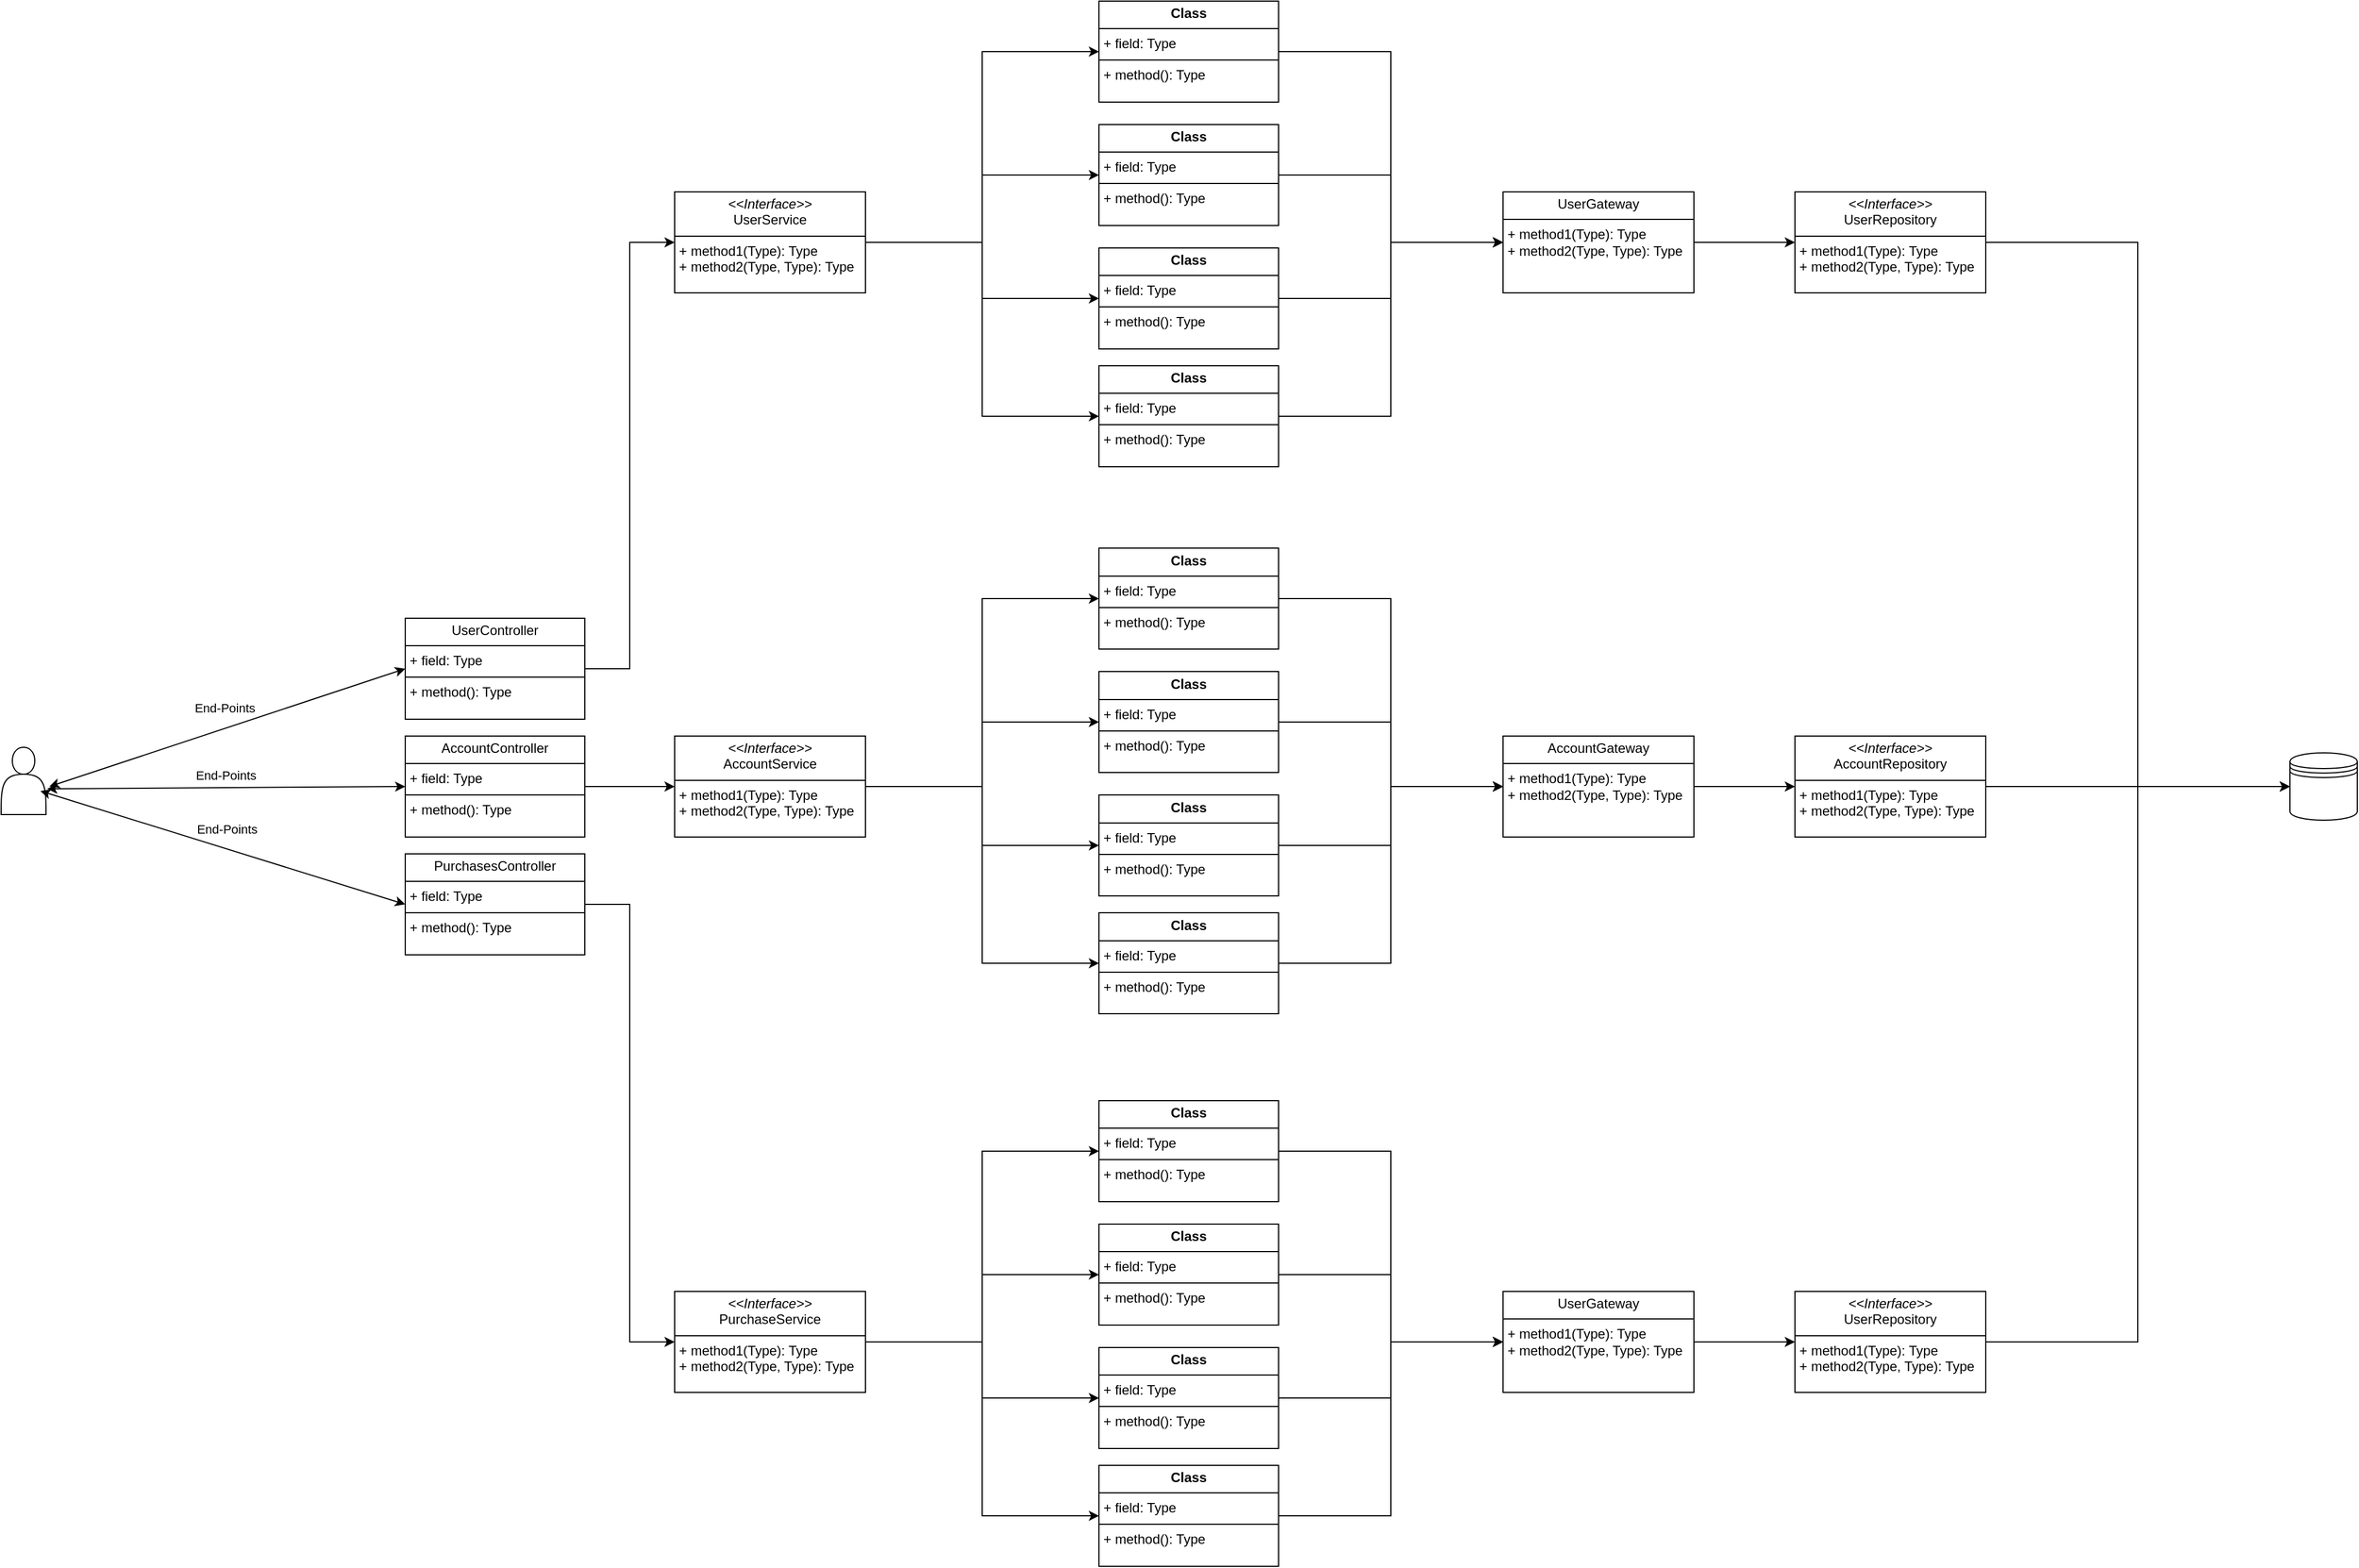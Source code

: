 <mxfile version="28.0.6">
  <diagram name="Página-1" id="bqIb-qak7_S7RW4P4oYj">
    <mxGraphModel dx="3420" dy="1544" grid="1" gridSize="10" guides="1" tooltips="1" connect="1" arrows="1" fold="1" page="1" pageScale="1" pageWidth="827" pageHeight="1169" math="0" shadow="0">
      <root>
        <mxCell id="0" />
        <mxCell id="1" parent="0" />
        <mxCell id="ysZATj4AKvBHmOA7IFUh-1" value="" style="shape=actor;whiteSpace=wrap;html=1;" vertex="1" parent="1">
          <mxGeometry x="-636" y="1125" width="40" height="60" as="geometry" />
        </mxCell>
        <mxCell id="ysZATj4AKvBHmOA7IFUh-3" value="" style="endArrow=classic;startArrow=classic;html=1;rounded=0;entryX=0;entryY=0.5;entryDx=0;entryDy=0;" edge="1" parent="1" target="ysZATj4AKvBHmOA7IFUh-32">
          <mxGeometry width="50" height="50" relative="1" as="geometry">
            <mxPoint x="-593" y="1160" as="sourcePoint" />
            <mxPoint x="-476" y="1160" as="targetPoint" />
          </mxGeometry>
        </mxCell>
        <mxCell id="ysZATj4AKvBHmOA7IFUh-10" value="End-Points" style="edgeLabel;html=1;align=center;verticalAlign=middle;resizable=0;points=[];" vertex="1" connectable="0" parent="ysZATj4AKvBHmOA7IFUh-3">
          <mxGeometry x="-0.128" y="-3" relative="1" as="geometry">
            <mxPoint x="17" y="-27" as="offset" />
          </mxGeometry>
        </mxCell>
        <mxCell id="ysZATj4AKvBHmOA7IFUh-21" value="" style="edgeStyle=orthogonalEdgeStyle;rounded=0;orthogonalLoop=1;jettySize=auto;html=1;entryX=0;entryY=0.5;entryDx=0;entryDy=0;exitX=1;exitY=0.5;exitDx=0;exitDy=0;" edge="1" parent="1" source="ysZATj4AKvBHmOA7IFUh-34" target="ysZATj4AKvBHmOA7IFUh-31">
          <mxGeometry relative="1" as="geometry">
            <mxPoint x="-122" y="1240" as="sourcePoint" />
            <mxPoint x="34" y="1380" as="targetPoint" />
          </mxGeometry>
        </mxCell>
        <mxCell id="ysZATj4AKvBHmOA7IFUh-56" style="edgeStyle=orthogonalEdgeStyle;rounded=0;orthogonalLoop=1;jettySize=auto;html=1;entryX=0;entryY=0.5;entryDx=0;entryDy=0;" edge="1" parent="1" source="ysZATj4AKvBHmOA7IFUh-26" target="ysZATj4AKvBHmOA7IFUh-42">
          <mxGeometry relative="1" as="geometry" />
        </mxCell>
        <mxCell id="ysZATj4AKvBHmOA7IFUh-57" style="edgeStyle=orthogonalEdgeStyle;rounded=0;orthogonalLoop=1;jettySize=auto;html=1;entryX=0;entryY=0.5;entryDx=0;entryDy=0;" edge="1" parent="1" source="ysZATj4AKvBHmOA7IFUh-26" target="ysZATj4AKvBHmOA7IFUh-45">
          <mxGeometry relative="1" as="geometry" />
        </mxCell>
        <mxCell id="ysZATj4AKvBHmOA7IFUh-58" style="edgeStyle=orthogonalEdgeStyle;rounded=0;orthogonalLoop=1;jettySize=auto;html=1;entryX=0;entryY=0.5;entryDx=0;entryDy=0;" edge="1" parent="1" source="ysZATj4AKvBHmOA7IFUh-26" target="ysZATj4AKvBHmOA7IFUh-46">
          <mxGeometry relative="1" as="geometry" />
        </mxCell>
        <mxCell id="ysZATj4AKvBHmOA7IFUh-59" style="edgeStyle=orthogonalEdgeStyle;rounded=0;orthogonalLoop=1;jettySize=auto;html=1;entryX=0;entryY=0.5;entryDx=0;entryDy=0;" edge="1" parent="1" source="ysZATj4AKvBHmOA7IFUh-26" target="ysZATj4AKvBHmOA7IFUh-47">
          <mxGeometry relative="1" as="geometry" />
        </mxCell>
        <mxCell id="ysZATj4AKvBHmOA7IFUh-26" value="&lt;p style=&quot;margin:0px;margin-top:4px;text-align:center;&quot;&gt;&lt;i&gt;&amp;lt;&amp;lt;Interface&amp;gt;&amp;gt;&lt;/i&gt;&lt;br&gt;UserService&lt;/p&gt;&lt;hr size=&quot;1&quot; style=&quot;border-style:solid;&quot;&gt;&lt;p style=&quot;margin:0px;margin-left:4px;&quot;&gt;&lt;span style=&quot;background-color: transparent; color: light-dark(rgb(0, 0, 0), rgb(255, 255, 255));&quot;&gt;+ method1(Type): Type&lt;/span&gt;&lt;/p&gt;&lt;p style=&quot;margin:0px;margin-left:4px;&quot;&gt;+ method2(Type, Type): Type&lt;/p&gt;" style="verticalAlign=top;align=left;overflow=fill;html=1;whiteSpace=wrap;" vertex="1" parent="1">
          <mxGeometry x="-36" y="630" width="170" height="90" as="geometry" />
        </mxCell>
        <mxCell id="ysZATj4AKvBHmOA7IFUh-60" style="edgeStyle=orthogonalEdgeStyle;rounded=0;orthogonalLoop=1;jettySize=auto;html=1;entryX=0;entryY=0.5;entryDx=0;entryDy=0;" edge="1" parent="1" source="ysZATj4AKvBHmOA7IFUh-28" target="ysZATj4AKvBHmOA7IFUh-48">
          <mxGeometry relative="1" as="geometry" />
        </mxCell>
        <mxCell id="ysZATj4AKvBHmOA7IFUh-61" style="edgeStyle=orthogonalEdgeStyle;rounded=0;orthogonalLoop=1;jettySize=auto;html=1;entryX=0;entryY=0.5;entryDx=0;entryDy=0;" edge="1" parent="1" source="ysZATj4AKvBHmOA7IFUh-28" target="ysZATj4AKvBHmOA7IFUh-49">
          <mxGeometry relative="1" as="geometry" />
        </mxCell>
        <mxCell id="ysZATj4AKvBHmOA7IFUh-62" style="edgeStyle=orthogonalEdgeStyle;rounded=0;orthogonalLoop=1;jettySize=auto;html=1;entryX=0;entryY=0.5;entryDx=0;entryDy=0;" edge="1" parent="1" source="ysZATj4AKvBHmOA7IFUh-28" target="ysZATj4AKvBHmOA7IFUh-50">
          <mxGeometry relative="1" as="geometry" />
        </mxCell>
        <mxCell id="ysZATj4AKvBHmOA7IFUh-63" style="edgeStyle=orthogonalEdgeStyle;rounded=0;orthogonalLoop=1;jettySize=auto;html=1;entryX=0;entryY=0.5;entryDx=0;entryDy=0;" edge="1" parent="1" source="ysZATj4AKvBHmOA7IFUh-28" target="ysZATj4AKvBHmOA7IFUh-51">
          <mxGeometry relative="1" as="geometry" />
        </mxCell>
        <mxCell id="ysZATj4AKvBHmOA7IFUh-28" value="&lt;p style=&quot;margin:0px;margin-top:4px;text-align:center;&quot;&gt;&lt;i&gt;&amp;lt;&amp;lt;Interface&amp;gt;&amp;gt;&lt;/i&gt;&lt;br&gt;AccountService&lt;/p&gt;&lt;hr size=&quot;1&quot; style=&quot;border-style:solid;&quot;&gt;&lt;p style=&quot;margin:0px;margin-left:4px;&quot;&gt;&lt;span style=&quot;background-color: transparent; color: light-dark(rgb(0, 0, 0), rgb(255, 255, 255));&quot;&gt;+ method1(Type): Type&lt;/span&gt;&lt;/p&gt;&lt;p style=&quot;margin:0px;margin-left:4px;&quot;&gt;+ method2(Type, Type): Type&lt;/p&gt;" style="verticalAlign=top;align=left;overflow=fill;html=1;whiteSpace=wrap;" vertex="1" parent="1">
          <mxGeometry x="-36" y="1115" width="170" height="90" as="geometry" />
        </mxCell>
        <mxCell id="ysZATj4AKvBHmOA7IFUh-64" style="edgeStyle=orthogonalEdgeStyle;rounded=0;orthogonalLoop=1;jettySize=auto;html=1;entryX=0;entryY=0.5;entryDx=0;entryDy=0;" edge="1" parent="1" source="ysZATj4AKvBHmOA7IFUh-31" target="ysZATj4AKvBHmOA7IFUh-52">
          <mxGeometry relative="1" as="geometry" />
        </mxCell>
        <mxCell id="ysZATj4AKvBHmOA7IFUh-65" style="edgeStyle=orthogonalEdgeStyle;rounded=0;orthogonalLoop=1;jettySize=auto;html=1;entryX=0;entryY=0.5;entryDx=0;entryDy=0;" edge="1" parent="1" source="ysZATj4AKvBHmOA7IFUh-31" target="ysZATj4AKvBHmOA7IFUh-53">
          <mxGeometry relative="1" as="geometry" />
        </mxCell>
        <mxCell id="ysZATj4AKvBHmOA7IFUh-66" style="edgeStyle=orthogonalEdgeStyle;rounded=0;orthogonalLoop=1;jettySize=auto;html=1;" edge="1" parent="1" source="ysZATj4AKvBHmOA7IFUh-31" target="ysZATj4AKvBHmOA7IFUh-54">
          <mxGeometry relative="1" as="geometry" />
        </mxCell>
        <mxCell id="ysZATj4AKvBHmOA7IFUh-67" style="edgeStyle=orthogonalEdgeStyle;rounded=0;orthogonalLoop=1;jettySize=auto;html=1;entryX=0;entryY=0.5;entryDx=0;entryDy=0;" edge="1" parent="1" source="ysZATj4AKvBHmOA7IFUh-31" target="ysZATj4AKvBHmOA7IFUh-55">
          <mxGeometry relative="1" as="geometry" />
        </mxCell>
        <mxCell id="ysZATj4AKvBHmOA7IFUh-31" value="&lt;p style=&quot;margin:0px;margin-top:4px;text-align:center;&quot;&gt;&lt;i&gt;&amp;lt;&amp;lt;Interface&amp;gt;&amp;gt;&lt;/i&gt;&lt;br&gt;PurchaseService&lt;/p&gt;&lt;hr size=&quot;1&quot; style=&quot;border-style:solid;&quot;&gt;&lt;p style=&quot;margin:0px;margin-left:4px;&quot;&gt;&lt;span style=&quot;background-color: transparent; color: light-dark(rgb(0, 0, 0), rgb(255, 255, 255));&quot;&gt;+ method1(Type): Type&lt;/span&gt;&lt;/p&gt;&lt;p style=&quot;margin:0px;margin-left:4px;&quot;&gt;+ method2(Type, Type): Type&lt;/p&gt;" style="verticalAlign=top;align=left;overflow=fill;html=1;whiteSpace=wrap;" vertex="1" parent="1">
          <mxGeometry x="-36" y="1610" width="170" height="90" as="geometry" />
        </mxCell>
        <mxCell id="ysZATj4AKvBHmOA7IFUh-35" style="edgeStyle=orthogonalEdgeStyle;rounded=0;orthogonalLoop=1;jettySize=auto;html=1;entryX=0;entryY=0.5;entryDx=0;entryDy=0;" edge="1" parent="1" source="ysZATj4AKvBHmOA7IFUh-32" target="ysZATj4AKvBHmOA7IFUh-26">
          <mxGeometry relative="1" as="geometry" />
        </mxCell>
        <mxCell id="ysZATj4AKvBHmOA7IFUh-32" value="&lt;p style=&quot;margin:0px;margin-top:4px;text-align:center;&quot;&gt;UserController&lt;/p&gt;&lt;hr size=&quot;1&quot; style=&quot;border-style:solid;&quot;&gt;&lt;p style=&quot;margin:0px;margin-left:4px;&quot;&gt;+ field: Type&lt;/p&gt;&lt;hr size=&quot;1&quot; style=&quot;border-style:solid;&quot;&gt;&lt;p style=&quot;margin:0px;margin-left:4px;&quot;&gt;+ method(): Type&lt;/p&gt;" style="verticalAlign=top;align=left;overflow=fill;html=1;whiteSpace=wrap;" vertex="1" parent="1">
          <mxGeometry x="-276" y="1010" width="160" height="90" as="geometry" />
        </mxCell>
        <mxCell id="ysZATj4AKvBHmOA7IFUh-37" style="edgeStyle=orthogonalEdgeStyle;rounded=0;orthogonalLoop=1;jettySize=auto;html=1;entryX=0;entryY=0.5;entryDx=0;entryDy=0;" edge="1" parent="1" source="ysZATj4AKvBHmOA7IFUh-33" target="ysZATj4AKvBHmOA7IFUh-28">
          <mxGeometry relative="1" as="geometry" />
        </mxCell>
        <mxCell id="ysZATj4AKvBHmOA7IFUh-33" value="&lt;p style=&quot;margin:0px;margin-top:4px;text-align:center;&quot;&gt;AccountController&lt;/p&gt;&lt;hr size=&quot;1&quot; style=&quot;border-style:solid;&quot;&gt;&lt;p style=&quot;margin:0px;margin-left:4px;&quot;&gt;+ field: Type&lt;/p&gt;&lt;hr size=&quot;1&quot; style=&quot;border-style:solid;&quot;&gt;&lt;p style=&quot;margin:0px;margin-left:4px;&quot;&gt;+ method(): Type&lt;/p&gt;" style="verticalAlign=top;align=left;overflow=fill;html=1;whiteSpace=wrap;" vertex="1" parent="1">
          <mxGeometry x="-276" y="1115" width="160" height="90" as="geometry" />
        </mxCell>
        <mxCell id="ysZATj4AKvBHmOA7IFUh-34" value="&lt;p style=&quot;margin:0px;margin-top:4px;text-align:center;&quot;&gt;PurchasesController&lt;/p&gt;&lt;hr size=&quot;1&quot; style=&quot;border-style:solid;&quot;&gt;&lt;p style=&quot;margin:0px;margin-left:4px;&quot;&gt;+ field: Type&lt;/p&gt;&lt;hr size=&quot;1&quot; style=&quot;border-style:solid;&quot;&gt;&lt;p style=&quot;margin:0px;margin-left:4px;&quot;&gt;+ method(): Type&lt;/p&gt;" style="verticalAlign=top;align=left;overflow=fill;html=1;whiteSpace=wrap;" vertex="1" parent="1">
          <mxGeometry x="-276" y="1220" width="160" height="90" as="geometry" />
        </mxCell>
        <mxCell id="ysZATj4AKvBHmOA7IFUh-38" value="" style="endArrow=classic;startArrow=classic;html=1;rounded=0;entryX=0;entryY=0.5;entryDx=0;entryDy=0;exitX=1.025;exitY=0.617;exitDx=0;exitDy=0;exitPerimeter=0;" edge="1" parent="1" source="ysZATj4AKvBHmOA7IFUh-1" target="ysZATj4AKvBHmOA7IFUh-33">
          <mxGeometry width="50" height="50" relative="1" as="geometry">
            <mxPoint x="-466" y="1225" as="sourcePoint" />
            <mxPoint x="-149" y="1120" as="targetPoint" />
          </mxGeometry>
        </mxCell>
        <mxCell id="ysZATj4AKvBHmOA7IFUh-39" value="End-Points" style="edgeLabel;html=1;align=center;verticalAlign=middle;resizable=0;points=[];" vertex="1" connectable="0" parent="ysZATj4AKvBHmOA7IFUh-38">
          <mxGeometry x="-0.128" y="-3" relative="1" as="geometry">
            <mxPoint x="20" y="-14" as="offset" />
          </mxGeometry>
        </mxCell>
        <mxCell id="ysZATj4AKvBHmOA7IFUh-40" value="" style="endArrow=classic;startArrow=classic;html=1;rounded=0;entryX=0;entryY=0.5;entryDx=0;entryDy=0;exitX=0.875;exitY=0.65;exitDx=0;exitDy=0;exitPerimeter=0;" edge="1" parent="1" source="ysZATj4AKvBHmOA7IFUh-1" target="ysZATj4AKvBHmOA7IFUh-34">
          <mxGeometry width="50" height="50" relative="1" as="geometry">
            <mxPoint x="-456" y="1275" as="sourcePoint" />
            <mxPoint x="-139" y="1170" as="targetPoint" />
          </mxGeometry>
        </mxCell>
        <mxCell id="ysZATj4AKvBHmOA7IFUh-41" value="End-Points" style="edgeLabel;html=1;align=center;verticalAlign=middle;resizable=0;points=[];" vertex="1" connectable="0" parent="ysZATj4AKvBHmOA7IFUh-40">
          <mxGeometry x="-0.128" y="-3" relative="1" as="geometry">
            <mxPoint x="25" y="-13" as="offset" />
          </mxGeometry>
        </mxCell>
        <mxCell id="ysZATj4AKvBHmOA7IFUh-70" style="edgeStyle=orthogonalEdgeStyle;rounded=0;orthogonalLoop=1;jettySize=auto;html=1;entryX=0;entryY=0.5;entryDx=0;entryDy=0;" edge="1" parent="1" source="ysZATj4AKvBHmOA7IFUh-42" target="ysZATj4AKvBHmOA7IFUh-69">
          <mxGeometry relative="1" as="geometry" />
        </mxCell>
        <mxCell id="ysZATj4AKvBHmOA7IFUh-42" value="&lt;p style=&quot;margin:0px;margin-top:4px;text-align:center;&quot;&gt;&lt;b&gt;Class&lt;/b&gt;&lt;/p&gt;&lt;hr size=&quot;1&quot; style=&quot;border-style:solid;&quot;/&gt;&lt;p style=&quot;margin:0px;margin-left:4px;&quot;&gt;+ field: Type&lt;/p&gt;&lt;hr size=&quot;1&quot; style=&quot;border-style:solid;&quot;/&gt;&lt;p style=&quot;margin:0px;margin-left:4px;&quot;&gt;+ method(): Type&lt;/p&gt;" style="verticalAlign=top;align=left;overflow=fill;html=1;whiteSpace=wrap;" vertex="1" parent="1">
          <mxGeometry x="342" y="460" width="160" height="90" as="geometry" />
        </mxCell>
        <mxCell id="ysZATj4AKvBHmOA7IFUh-71" style="edgeStyle=orthogonalEdgeStyle;rounded=0;orthogonalLoop=1;jettySize=auto;html=1;entryX=0;entryY=0.5;entryDx=0;entryDy=0;" edge="1" parent="1" source="ysZATj4AKvBHmOA7IFUh-45" target="ysZATj4AKvBHmOA7IFUh-69">
          <mxGeometry relative="1" as="geometry" />
        </mxCell>
        <mxCell id="ysZATj4AKvBHmOA7IFUh-45" value="&lt;p style=&quot;margin:0px;margin-top:4px;text-align:center;&quot;&gt;&lt;b&gt;Class&lt;/b&gt;&lt;/p&gt;&lt;hr size=&quot;1&quot; style=&quot;border-style:solid;&quot;/&gt;&lt;p style=&quot;margin:0px;margin-left:4px;&quot;&gt;+ field: Type&lt;/p&gt;&lt;hr size=&quot;1&quot; style=&quot;border-style:solid;&quot;/&gt;&lt;p style=&quot;margin:0px;margin-left:4px;&quot;&gt;+ method(): Type&lt;/p&gt;" style="verticalAlign=top;align=left;overflow=fill;html=1;whiteSpace=wrap;" vertex="1" parent="1">
          <mxGeometry x="342" y="570" width="160" height="90" as="geometry" />
        </mxCell>
        <mxCell id="ysZATj4AKvBHmOA7IFUh-72" style="edgeStyle=orthogonalEdgeStyle;rounded=0;orthogonalLoop=1;jettySize=auto;html=1;entryX=0;entryY=0.5;entryDx=0;entryDy=0;" edge="1" parent="1" source="ysZATj4AKvBHmOA7IFUh-46" target="ysZATj4AKvBHmOA7IFUh-69">
          <mxGeometry relative="1" as="geometry">
            <mxPoint x="702" y="670.0" as="targetPoint" />
          </mxGeometry>
        </mxCell>
        <mxCell id="ysZATj4AKvBHmOA7IFUh-46" value="&lt;p style=&quot;margin:0px;margin-top:4px;text-align:center;&quot;&gt;&lt;b&gt;Class&lt;/b&gt;&lt;/p&gt;&lt;hr size=&quot;1&quot; style=&quot;border-style:solid;&quot;/&gt;&lt;p style=&quot;margin:0px;margin-left:4px;&quot;&gt;+ field: Type&lt;/p&gt;&lt;hr size=&quot;1&quot; style=&quot;border-style:solid;&quot;/&gt;&lt;p style=&quot;margin:0px;margin-left:4px;&quot;&gt;+ method(): Type&lt;/p&gt;" style="verticalAlign=top;align=left;overflow=fill;html=1;whiteSpace=wrap;" vertex="1" parent="1">
          <mxGeometry x="342" y="680" width="160" height="90" as="geometry" />
        </mxCell>
        <mxCell id="ysZATj4AKvBHmOA7IFUh-73" style="edgeStyle=orthogonalEdgeStyle;rounded=0;orthogonalLoop=1;jettySize=auto;html=1;entryX=0;entryY=0.5;entryDx=0;entryDy=0;" edge="1" parent="1" source="ysZATj4AKvBHmOA7IFUh-47" target="ysZATj4AKvBHmOA7IFUh-69">
          <mxGeometry relative="1" as="geometry" />
        </mxCell>
        <mxCell id="ysZATj4AKvBHmOA7IFUh-47" value="&lt;p style=&quot;margin:0px;margin-top:4px;text-align:center;&quot;&gt;&lt;b&gt;Class&lt;/b&gt;&lt;/p&gt;&lt;hr size=&quot;1&quot; style=&quot;border-style:solid;&quot;/&gt;&lt;p style=&quot;margin:0px;margin-left:4px;&quot;&gt;+ field: Type&lt;/p&gt;&lt;hr size=&quot;1&quot; style=&quot;border-style:solid;&quot;/&gt;&lt;p style=&quot;margin:0px;margin-left:4px;&quot;&gt;+ method(): Type&lt;/p&gt;" style="verticalAlign=top;align=left;overflow=fill;html=1;whiteSpace=wrap;" vertex="1" parent="1">
          <mxGeometry x="342" y="785" width="160" height="90" as="geometry" />
        </mxCell>
        <mxCell id="ysZATj4AKvBHmOA7IFUh-84" style="edgeStyle=orthogonalEdgeStyle;rounded=0;orthogonalLoop=1;jettySize=auto;html=1;entryX=0;entryY=0.5;entryDx=0;entryDy=0;" edge="1" parent="1" source="ysZATj4AKvBHmOA7IFUh-48" target="ysZATj4AKvBHmOA7IFUh-80">
          <mxGeometry relative="1" as="geometry" />
        </mxCell>
        <mxCell id="ysZATj4AKvBHmOA7IFUh-48" value="&lt;p style=&quot;margin:0px;margin-top:4px;text-align:center;&quot;&gt;&lt;b&gt;Class&lt;/b&gt;&lt;/p&gt;&lt;hr size=&quot;1&quot; style=&quot;border-style:solid;&quot;/&gt;&lt;p style=&quot;margin:0px;margin-left:4px;&quot;&gt;+ field: Type&lt;/p&gt;&lt;hr size=&quot;1&quot; style=&quot;border-style:solid;&quot;/&gt;&lt;p style=&quot;margin:0px;margin-left:4px;&quot;&gt;+ method(): Type&lt;/p&gt;" style="verticalAlign=top;align=left;overflow=fill;html=1;whiteSpace=wrap;" vertex="1" parent="1">
          <mxGeometry x="342" y="947.5" width="160" height="90" as="geometry" />
        </mxCell>
        <mxCell id="ysZATj4AKvBHmOA7IFUh-85" style="edgeStyle=orthogonalEdgeStyle;rounded=0;orthogonalLoop=1;jettySize=auto;html=1;entryX=0;entryY=0.5;entryDx=0;entryDy=0;" edge="1" parent="1" source="ysZATj4AKvBHmOA7IFUh-49" target="ysZATj4AKvBHmOA7IFUh-80">
          <mxGeometry relative="1" as="geometry" />
        </mxCell>
        <mxCell id="ysZATj4AKvBHmOA7IFUh-49" value="&lt;p style=&quot;margin:0px;margin-top:4px;text-align:center;&quot;&gt;&lt;b&gt;Class&lt;/b&gt;&lt;/p&gt;&lt;hr size=&quot;1&quot; style=&quot;border-style:solid;&quot;/&gt;&lt;p style=&quot;margin:0px;margin-left:4px;&quot;&gt;+ field: Type&lt;/p&gt;&lt;hr size=&quot;1&quot; style=&quot;border-style:solid;&quot;/&gt;&lt;p style=&quot;margin:0px;margin-left:4px;&quot;&gt;+ method(): Type&lt;/p&gt;" style="verticalAlign=top;align=left;overflow=fill;html=1;whiteSpace=wrap;" vertex="1" parent="1">
          <mxGeometry x="342" y="1057.5" width="160" height="90" as="geometry" />
        </mxCell>
        <mxCell id="ysZATj4AKvBHmOA7IFUh-86" style="edgeStyle=orthogonalEdgeStyle;rounded=0;orthogonalLoop=1;jettySize=auto;html=1;entryX=0;entryY=0.5;entryDx=0;entryDy=0;" edge="1" parent="1" source="ysZATj4AKvBHmOA7IFUh-50" target="ysZATj4AKvBHmOA7IFUh-80">
          <mxGeometry relative="1" as="geometry" />
        </mxCell>
        <mxCell id="ysZATj4AKvBHmOA7IFUh-50" value="&lt;p style=&quot;margin:0px;margin-top:4px;text-align:center;&quot;&gt;&lt;b&gt;Class&lt;/b&gt;&lt;/p&gt;&lt;hr size=&quot;1&quot; style=&quot;border-style:solid;&quot;/&gt;&lt;p style=&quot;margin:0px;margin-left:4px;&quot;&gt;+ field: Type&lt;/p&gt;&lt;hr size=&quot;1&quot; style=&quot;border-style:solid;&quot;/&gt;&lt;p style=&quot;margin:0px;margin-left:4px;&quot;&gt;+ method(): Type&lt;/p&gt;" style="verticalAlign=top;align=left;overflow=fill;html=1;whiteSpace=wrap;" vertex="1" parent="1">
          <mxGeometry x="342" y="1167.5" width="160" height="90" as="geometry" />
        </mxCell>
        <mxCell id="ysZATj4AKvBHmOA7IFUh-87" style="edgeStyle=orthogonalEdgeStyle;rounded=0;orthogonalLoop=1;jettySize=auto;html=1;entryX=0;entryY=0.5;entryDx=0;entryDy=0;" edge="1" parent="1" source="ysZATj4AKvBHmOA7IFUh-51" target="ysZATj4AKvBHmOA7IFUh-80">
          <mxGeometry relative="1" as="geometry" />
        </mxCell>
        <mxCell id="ysZATj4AKvBHmOA7IFUh-51" value="&lt;p style=&quot;margin:0px;margin-top:4px;text-align:center;&quot;&gt;&lt;b&gt;Class&lt;/b&gt;&lt;/p&gt;&lt;hr size=&quot;1&quot; style=&quot;border-style:solid;&quot;/&gt;&lt;p style=&quot;margin:0px;margin-left:4px;&quot;&gt;+ field: Type&lt;/p&gt;&lt;hr size=&quot;1&quot; style=&quot;border-style:solid;&quot;/&gt;&lt;p style=&quot;margin:0px;margin-left:4px;&quot;&gt;+ method(): Type&lt;/p&gt;" style="verticalAlign=top;align=left;overflow=fill;html=1;whiteSpace=wrap;" vertex="1" parent="1">
          <mxGeometry x="342" y="1272.5" width="160" height="90" as="geometry" />
        </mxCell>
        <mxCell id="ysZATj4AKvBHmOA7IFUh-94" style="edgeStyle=orthogonalEdgeStyle;rounded=0;orthogonalLoop=1;jettySize=auto;html=1;entryX=0;entryY=0.5;entryDx=0;entryDy=0;" edge="1" parent="1" source="ysZATj4AKvBHmOA7IFUh-52" target="ysZATj4AKvBHmOA7IFUh-90">
          <mxGeometry relative="1" as="geometry" />
        </mxCell>
        <mxCell id="ysZATj4AKvBHmOA7IFUh-52" value="&lt;p style=&quot;margin:0px;margin-top:4px;text-align:center;&quot;&gt;&lt;b&gt;Class&lt;/b&gt;&lt;/p&gt;&lt;hr size=&quot;1&quot; style=&quot;border-style:solid;&quot;/&gt;&lt;p style=&quot;margin:0px;margin-left:4px;&quot;&gt;+ field: Type&lt;/p&gt;&lt;hr size=&quot;1&quot; style=&quot;border-style:solid;&quot;/&gt;&lt;p style=&quot;margin:0px;margin-left:4px;&quot;&gt;+ method(): Type&lt;/p&gt;" style="verticalAlign=top;align=left;overflow=fill;html=1;whiteSpace=wrap;" vertex="1" parent="1">
          <mxGeometry x="342" y="1440" width="160" height="90" as="geometry" />
        </mxCell>
        <mxCell id="ysZATj4AKvBHmOA7IFUh-96" style="edgeStyle=orthogonalEdgeStyle;rounded=0;orthogonalLoop=1;jettySize=auto;html=1;entryX=0;entryY=0.5;entryDx=0;entryDy=0;" edge="1" parent="1" source="ysZATj4AKvBHmOA7IFUh-53" target="ysZATj4AKvBHmOA7IFUh-90">
          <mxGeometry relative="1" as="geometry" />
        </mxCell>
        <mxCell id="ysZATj4AKvBHmOA7IFUh-53" value="&lt;p style=&quot;margin:0px;margin-top:4px;text-align:center;&quot;&gt;&lt;b&gt;Class&lt;/b&gt;&lt;/p&gt;&lt;hr size=&quot;1&quot; style=&quot;border-style:solid;&quot;/&gt;&lt;p style=&quot;margin:0px;margin-left:4px;&quot;&gt;+ field: Type&lt;/p&gt;&lt;hr size=&quot;1&quot; style=&quot;border-style:solid;&quot;/&gt;&lt;p style=&quot;margin:0px;margin-left:4px;&quot;&gt;+ method(): Type&lt;/p&gt;" style="verticalAlign=top;align=left;overflow=fill;html=1;whiteSpace=wrap;" vertex="1" parent="1">
          <mxGeometry x="342" y="1550" width="160" height="90" as="geometry" />
        </mxCell>
        <mxCell id="ysZATj4AKvBHmOA7IFUh-97" style="edgeStyle=orthogonalEdgeStyle;rounded=0;orthogonalLoop=1;jettySize=auto;html=1;entryX=0;entryY=0.5;entryDx=0;entryDy=0;" edge="1" parent="1" source="ysZATj4AKvBHmOA7IFUh-54" target="ysZATj4AKvBHmOA7IFUh-90">
          <mxGeometry relative="1" as="geometry" />
        </mxCell>
        <mxCell id="ysZATj4AKvBHmOA7IFUh-54" value="&lt;p style=&quot;margin:0px;margin-top:4px;text-align:center;&quot;&gt;&lt;b&gt;Class&lt;/b&gt;&lt;/p&gt;&lt;hr size=&quot;1&quot; style=&quot;border-style:solid;&quot;/&gt;&lt;p style=&quot;margin:0px;margin-left:4px;&quot;&gt;+ field: Type&lt;/p&gt;&lt;hr size=&quot;1&quot; style=&quot;border-style:solid;&quot;/&gt;&lt;p style=&quot;margin:0px;margin-left:4px;&quot;&gt;+ method(): Type&lt;/p&gt;" style="verticalAlign=top;align=left;overflow=fill;html=1;whiteSpace=wrap;" vertex="1" parent="1">
          <mxGeometry x="342" y="1660" width="160" height="90" as="geometry" />
        </mxCell>
        <mxCell id="ysZATj4AKvBHmOA7IFUh-98" style="edgeStyle=orthogonalEdgeStyle;rounded=0;orthogonalLoop=1;jettySize=auto;html=1;entryX=0;entryY=0.5;entryDx=0;entryDy=0;" edge="1" parent="1" source="ysZATj4AKvBHmOA7IFUh-55" target="ysZATj4AKvBHmOA7IFUh-90">
          <mxGeometry relative="1" as="geometry" />
        </mxCell>
        <mxCell id="ysZATj4AKvBHmOA7IFUh-55" value="&lt;p style=&quot;margin:0px;margin-top:4px;text-align:center;&quot;&gt;&lt;b&gt;Class&lt;/b&gt;&lt;/p&gt;&lt;hr size=&quot;1&quot; style=&quot;border-style:solid;&quot;/&gt;&lt;p style=&quot;margin:0px;margin-left:4px;&quot;&gt;+ field: Type&lt;/p&gt;&lt;hr size=&quot;1&quot; style=&quot;border-style:solid;&quot;/&gt;&lt;p style=&quot;margin:0px;margin-left:4px;&quot;&gt;+ method(): Type&lt;/p&gt;" style="verticalAlign=top;align=left;overflow=fill;html=1;whiteSpace=wrap;" vertex="1" parent="1">
          <mxGeometry x="342" y="1765" width="160" height="90" as="geometry" />
        </mxCell>
        <mxCell id="ysZATj4AKvBHmOA7IFUh-76" style="edgeStyle=orthogonalEdgeStyle;rounded=0;orthogonalLoop=1;jettySize=auto;html=1;entryX=0;entryY=0.5;entryDx=0;entryDy=0;" edge="1" parent="1" source="ysZATj4AKvBHmOA7IFUh-69" target="ysZATj4AKvBHmOA7IFUh-74">
          <mxGeometry relative="1" as="geometry" />
        </mxCell>
        <mxCell id="ysZATj4AKvBHmOA7IFUh-69" value="&lt;p style=&quot;margin:0px;margin-top:4px;text-align:center;&quot;&gt;UserGateway&lt;/p&gt;&lt;hr size=&quot;1&quot; style=&quot;border-style:solid;&quot;&gt;&lt;p style=&quot;margin:0px;margin-left:4px;&quot;&gt;&lt;span style=&quot;background-color: transparent; color: light-dark(rgb(0, 0, 0), rgb(255, 255, 255));&quot;&gt;+ method1(Type): Type&lt;/span&gt;&lt;/p&gt;&lt;p style=&quot;margin:0px;margin-left:4px;&quot;&gt;+ method2(Type, Type): Type&lt;/p&gt;" style="verticalAlign=top;align=left;overflow=fill;html=1;whiteSpace=wrap;" vertex="1" parent="1">
          <mxGeometry x="702" y="630" width="170" height="90" as="geometry" />
        </mxCell>
        <mxCell id="ysZATj4AKvBHmOA7IFUh-78" style="edgeStyle=orthogonalEdgeStyle;rounded=0;orthogonalLoop=1;jettySize=auto;html=1;exitX=1;exitY=0.5;exitDx=0;exitDy=0;entryX=0;entryY=0.5;entryDx=0;entryDy=0;" edge="1" parent="1" source="ysZATj4AKvBHmOA7IFUh-74" target="ysZATj4AKvBHmOA7IFUh-77">
          <mxGeometry relative="1" as="geometry" />
        </mxCell>
        <mxCell id="ysZATj4AKvBHmOA7IFUh-74" value="&lt;p style=&quot;margin:0px;margin-top:4px;text-align:center;&quot;&gt;&lt;i&gt;&amp;lt;&amp;lt;Interface&amp;gt;&amp;gt;&lt;/i&gt;&lt;br&gt;UserRepository&lt;/p&gt;&lt;hr size=&quot;1&quot; style=&quot;border-style:solid;&quot;&gt;&lt;p style=&quot;margin:0px;margin-left:4px;&quot;&gt;&lt;span style=&quot;background-color: transparent; color: light-dark(rgb(0, 0, 0), rgb(255, 255, 255));&quot;&gt;+ method1(Type): Type&lt;/span&gt;&lt;/p&gt;&lt;p style=&quot;margin:0px;margin-left:4px;&quot;&gt;+ method2(Type, Type): Type&lt;/p&gt;" style="verticalAlign=top;align=left;overflow=fill;html=1;whiteSpace=wrap;" vertex="1" parent="1">
          <mxGeometry x="962" y="630" width="170" height="90" as="geometry" />
        </mxCell>
        <mxCell id="ysZATj4AKvBHmOA7IFUh-77" value="" style="shape=datastore;whiteSpace=wrap;html=1;" vertex="1" parent="1">
          <mxGeometry x="1403" y="1130" width="60" height="60" as="geometry" />
        </mxCell>
        <mxCell id="ysZATj4AKvBHmOA7IFUh-79" style="edgeStyle=orthogonalEdgeStyle;rounded=0;orthogonalLoop=1;jettySize=auto;html=1;entryX=0;entryY=0.5;entryDx=0;entryDy=0;" edge="1" parent="1" source="ysZATj4AKvBHmOA7IFUh-80" target="ysZATj4AKvBHmOA7IFUh-82">
          <mxGeometry relative="1" as="geometry" />
        </mxCell>
        <mxCell id="ysZATj4AKvBHmOA7IFUh-80" value="&lt;p style=&quot;margin:0px;margin-top:4px;text-align:center;&quot;&gt;AccountGateway&lt;/p&gt;&lt;hr size=&quot;1&quot; style=&quot;border-style:solid;&quot;&gt;&lt;p style=&quot;margin:0px;margin-left:4px;&quot;&gt;&lt;span style=&quot;background-color: transparent; color: light-dark(rgb(0, 0, 0), rgb(255, 255, 255));&quot;&gt;+ method1(Type): Type&lt;/span&gt;&lt;/p&gt;&lt;p style=&quot;margin:0px;margin-left:4px;&quot;&gt;+ method2(Type, Type): Type&lt;/p&gt;" style="verticalAlign=top;align=left;overflow=fill;html=1;whiteSpace=wrap;" vertex="1" parent="1">
          <mxGeometry x="702" y="1115" width="170" height="90" as="geometry" />
        </mxCell>
        <mxCell id="ysZATj4AKvBHmOA7IFUh-88" style="edgeStyle=orthogonalEdgeStyle;rounded=0;orthogonalLoop=1;jettySize=auto;html=1;entryX=0;entryY=0.5;entryDx=0;entryDy=0;" edge="1" parent="1" source="ysZATj4AKvBHmOA7IFUh-82" target="ysZATj4AKvBHmOA7IFUh-77">
          <mxGeometry relative="1" as="geometry" />
        </mxCell>
        <mxCell id="ysZATj4AKvBHmOA7IFUh-82" value="&lt;p style=&quot;margin:0px;margin-top:4px;text-align:center;&quot;&gt;&lt;i&gt;&amp;lt;&amp;lt;Interface&amp;gt;&amp;gt;&lt;/i&gt;&lt;br&gt;AccountRepository&lt;/p&gt;&lt;hr size=&quot;1&quot; style=&quot;border-style:solid;&quot;&gt;&lt;p style=&quot;margin:0px;margin-left:4px;&quot;&gt;&lt;span style=&quot;background-color: transparent; color: light-dark(rgb(0, 0, 0), rgb(255, 255, 255));&quot;&gt;+ method1(Type): Type&lt;/span&gt;&lt;/p&gt;&lt;p style=&quot;margin:0px;margin-left:4px;&quot;&gt;+ method2(Type, Type): Type&lt;/p&gt;" style="verticalAlign=top;align=left;overflow=fill;html=1;whiteSpace=wrap;" vertex="1" parent="1">
          <mxGeometry x="962" y="1115" width="170" height="90" as="geometry" />
        </mxCell>
        <mxCell id="ysZATj4AKvBHmOA7IFUh-89" style="edgeStyle=orthogonalEdgeStyle;rounded=0;orthogonalLoop=1;jettySize=auto;html=1;entryX=0;entryY=0.5;entryDx=0;entryDy=0;" edge="1" parent="1" source="ysZATj4AKvBHmOA7IFUh-90" target="ysZATj4AKvBHmOA7IFUh-92">
          <mxGeometry relative="1" as="geometry" />
        </mxCell>
        <mxCell id="ysZATj4AKvBHmOA7IFUh-90" value="&lt;p style=&quot;margin:0px;margin-top:4px;text-align:center;&quot;&gt;UserGateway&lt;/p&gt;&lt;hr size=&quot;1&quot; style=&quot;border-style:solid;&quot;&gt;&lt;p style=&quot;margin:0px;margin-left:4px;&quot;&gt;&lt;span style=&quot;background-color: transparent; color: light-dark(rgb(0, 0, 0), rgb(255, 255, 255));&quot;&gt;+ method1(Type): Type&lt;/span&gt;&lt;/p&gt;&lt;p style=&quot;margin:0px;margin-left:4px;&quot;&gt;+ method2(Type, Type): Type&lt;/p&gt;" style="verticalAlign=top;align=left;overflow=fill;html=1;whiteSpace=wrap;" vertex="1" parent="1">
          <mxGeometry x="702" y="1610" width="170" height="90" as="geometry" />
        </mxCell>
        <mxCell id="ysZATj4AKvBHmOA7IFUh-91" style="edgeStyle=orthogonalEdgeStyle;rounded=0;orthogonalLoop=1;jettySize=auto;html=1;exitX=1;exitY=0.5;exitDx=0;exitDy=0;entryX=0;entryY=0.5;entryDx=0;entryDy=0;" edge="1" parent="1" source="ysZATj4AKvBHmOA7IFUh-92" target="ysZATj4AKvBHmOA7IFUh-77">
          <mxGeometry relative="1" as="geometry">
            <mxPoint x="1222" y="1655" as="targetPoint" />
          </mxGeometry>
        </mxCell>
        <mxCell id="ysZATj4AKvBHmOA7IFUh-92" value="&lt;p style=&quot;margin:0px;margin-top:4px;text-align:center;&quot;&gt;&lt;i&gt;&amp;lt;&amp;lt;Interface&amp;gt;&amp;gt;&lt;/i&gt;&lt;br&gt;UserRepository&lt;/p&gt;&lt;hr size=&quot;1&quot; style=&quot;border-style:solid;&quot;&gt;&lt;p style=&quot;margin:0px;margin-left:4px;&quot;&gt;&lt;span style=&quot;background-color: transparent; color: light-dark(rgb(0, 0, 0), rgb(255, 255, 255));&quot;&gt;+ method1(Type): Type&lt;/span&gt;&lt;/p&gt;&lt;p style=&quot;margin:0px;margin-left:4px;&quot;&gt;+ method2(Type, Type): Type&lt;/p&gt;" style="verticalAlign=top;align=left;overflow=fill;html=1;whiteSpace=wrap;" vertex="1" parent="1">
          <mxGeometry x="962" y="1610" width="170" height="90" as="geometry" />
        </mxCell>
      </root>
    </mxGraphModel>
  </diagram>
</mxfile>
